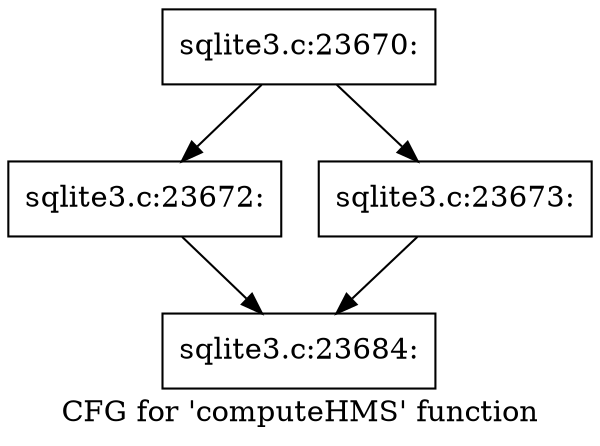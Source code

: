 digraph "CFG for 'computeHMS' function" {
	label="CFG for 'computeHMS' function";

	Node0x55c0f4e512e0 [shape=record,label="{sqlite3.c:23670:}"];
	Node0x55c0f4e512e0 -> Node0x55c0fa782530;
	Node0x55c0f4e512e0 -> Node0x55c0fa781c00;
	Node0x55c0fa782530 [shape=record,label="{sqlite3.c:23672:}"];
	Node0x55c0fa782530 -> Node0x55c0fa782dd0;
	Node0x55c0fa781c00 [shape=record,label="{sqlite3.c:23673:}"];
	Node0x55c0fa781c00 -> Node0x55c0fa782dd0;
	Node0x55c0fa782dd0 [shape=record,label="{sqlite3.c:23684:}"];
}
